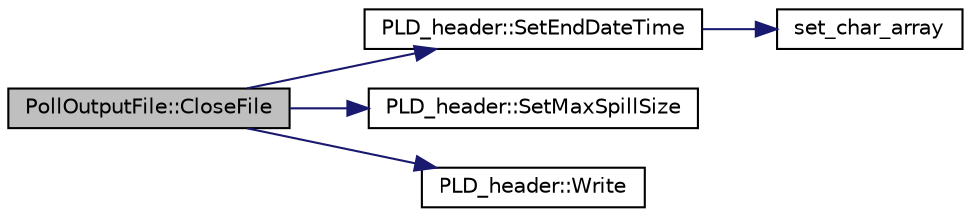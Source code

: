 digraph "PollOutputFile::CloseFile"
{
  edge [fontname="Helvetica",fontsize="10",labelfontname="Helvetica",labelfontsize="10"];
  node [fontname="Helvetica",fontsize="10",shape=record];
  rankdir="LR";
  Node1 [label="PollOutputFile::CloseFile",height=0.2,width=0.4,color="black", fillcolor="grey75", style="filled", fontcolor="black"];
  Node1 -> Node2 [color="midnightblue",fontsize="10",style="solid",fontname="Helvetica"];
  Node2 [label="PLD_header::SetEndDateTime",height=0.2,width=0.4,color="black", fillcolor="white", style="filled",URL="$de/deb/class_p_l_d__header.html#a8797010333b9dc131c06bf468597dcff",tooltip="Set the date and time of when the file is closed. "];
  Node2 -> Node3 [color="midnightblue",fontsize="10",style="solid",fontname="Helvetica"];
  Node3 [label="set_char_array",height=0.2,width=0.4,color="black", fillcolor="white", style="filled",URL="$db/ddf/hribf__buffers_8cpp.html#a3497158c3af249fa3e1fe9c2c582dcf5",tooltip="End of spill vsn. The scan code searches for these words. "];
  Node1 -> Node4 [color="midnightblue",fontsize="10",style="solid",fontname="Helvetica"];
  Node4 [label="PLD_header::SetMaxSpillSize",height=0.2,width=0.4,color="black", fillcolor="white", style="filled",URL="$de/deb/class_p_l_d__header.html#aa3016fac774d1ebd9e9b1b1c2e6440b6"];
  Node1 -> Node5 [color="midnightblue",fontsize="10",style="solid",fontname="Helvetica"];
  Node5 [label="PLD_header::Write",height=0.2,width=0.4,color="black", fillcolor="white", style="filled",URL="$de/deb/class_p_l_d__header.html#a595eebacfb5a1425fb19bca570fd2d64",tooltip="Write a pld style header to a file. "];
}
